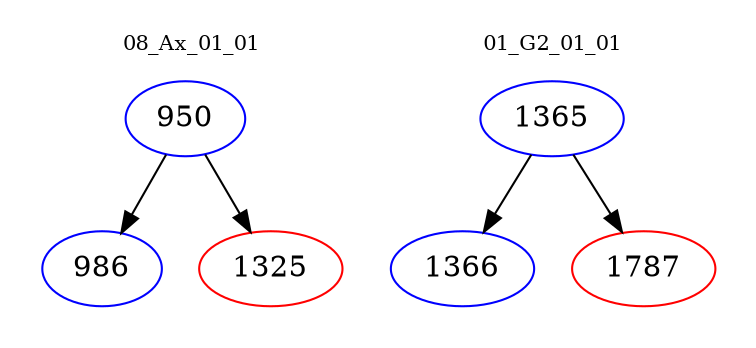 digraph{
subgraph cluster_0 {
color = white
label = "08_Ax_01_01";
fontsize=10;
T0_950 [label="950", color="blue"]
T0_950 -> T0_986 [color="black"]
T0_986 [label="986", color="blue"]
T0_950 -> T0_1325 [color="black"]
T0_1325 [label="1325", color="red"]
}
subgraph cluster_1 {
color = white
label = "01_G2_01_01";
fontsize=10;
T1_1365 [label="1365", color="blue"]
T1_1365 -> T1_1366 [color="black"]
T1_1366 [label="1366", color="blue"]
T1_1365 -> T1_1787 [color="black"]
T1_1787 [label="1787", color="red"]
}
}
